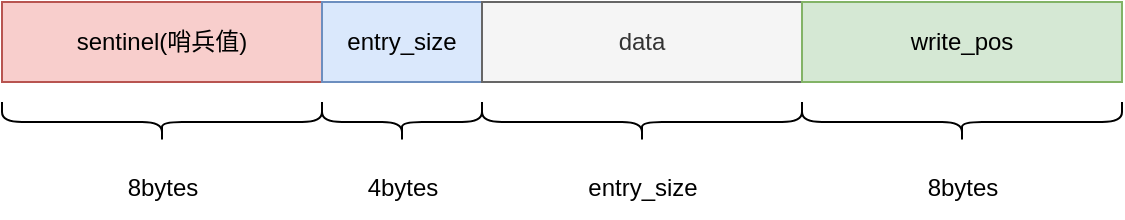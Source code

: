 <mxfile version="28.2.1">
  <diagram name="日志" id="5PuWHgra3XS1AYxMK9cx">
    <mxGraphModel dx="1797" dy="896" grid="1" gridSize="10" guides="1" tooltips="1" connect="1" arrows="1" fold="1" page="1" pageScale="1" pageWidth="827" pageHeight="1169" math="0" shadow="0">
      <root>
        <mxCell id="0" />
        <mxCell id="1" parent="0" />
        <mxCell id="S9nwp4nAc-PwIzCNcufq-1" value="sentinel(哨兵值)" style="rounded=0;whiteSpace=wrap;html=1;fillColor=#f8cecc;strokeColor=#b85450;" vertex="1" parent="1">
          <mxGeometry x="120" y="120" width="160" height="40" as="geometry" />
        </mxCell>
        <mxCell id="S9nwp4nAc-PwIzCNcufq-2" value="" style="shape=curlyBracket;whiteSpace=wrap;html=1;rounded=1;labelPosition=left;verticalLabelPosition=middle;align=right;verticalAlign=middle;rotation=-90;" vertex="1" parent="1">
          <mxGeometry x="190" y="100" width="20" height="160" as="geometry" />
        </mxCell>
        <mxCell id="S9nwp4nAc-PwIzCNcufq-3" value="8bytes" style="text;html=1;align=center;verticalAlign=middle;resizable=0;points=[];autosize=1;strokeColor=none;fillColor=none;" vertex="1" parent="1">
          <mxGeometry x="170" y="198" width="60" height="30" as="geometry" />
        </mxCell>
        <mxCell id="S9nwp4nAc-PwIzCNcufq-4" value="entry_size" style="rounded=0;whiteSpace=wrap;html=1;fillColor=#dae8fc;strokeColor=#6c8ebf;" vertex="1" parent="1">
          <mxGeometry x="280" y="120" width="80" height="40" as="geometry" />
        </mxCell>
        <mxCell id="S9nwp4nAc-PwIzCNcufq-5" value="" style="shape=curlyBracket;whiteSpace=wrap;html=1;rounded=1;labelPosition=left;verticalLabelPosition=middle;align=right;verticalAlign=middle;rotation=-90;" vertex="1" parent="1">
          <mxGeometry x="310" y="140" width="20" height="80" as="geometry" />
        </mxCell>
        <mxCell id="S9nwp4nAc-PwIzCNcufq-6" value="4bytes" style="text;html=1;align=center;verticalAlign=middle;resizable=0;points=[];autosize=1;strokeColor=none;fillColor=none;" vertex="1" parent="1">
          <mxGeometry x="290" y="198" width="60" height="30" as="geometry" />
        </mxCell>
        <mxCell id="S9nwp4nAc-PwIzCNcufq-7" value="data" style="rounded=0;whiteSpace=wrap;html=1;fillColor=#f5f5f5;strokeColor=#666666;fontColor=#333333;" vertex="1" parent="1">
          <mxGeometry x="360" y="120" width="160" height="40" as="geometry" />
        </mxCell>
        <mxCell id="S9nwp4nAc-PwIzCNcufq-9" value="write_pos" style="rounded=0;whiteSpace=wrap;html=1;fillColor=#d5e8d4;strokeColor=#82b366;" vertex="1" parent="1">
          <mxGeometry x="520" y="120" width="160" height="40" as="geometry" />
        </mxCell>
        <mxCell id="S9nwp4nAc-PwIzCNcufq-10" value="" style="shape=curlyBracket;whiteSpace=wrap;html=1;rounded=1;labelPosition=left;verticalLabelPosition=middle;align=right;verticalAlign=middle;rotation=-90;" vertex="1" parent="1">
          <mxGeometry x="430" y="100" width="20" height="160" as="geometry" />
        </mxCell>
        <mxCell id="S9nwp4nAc-PwIzCNcufq-11" value="&lt;span style=&quot;text-wrap-mode: wrap;&quot;&gt;entry_size&lt;/span&gt;" style="text;html=1;align=center;verticalAlign=middle;resizable=0;points=[];autosize=1;strokeColor=none;fillColor=none;" vertex="1" parent="1">
          <mxGeometry x="400" y="198" width="80" height="30" as="geometry" />
        </mxCell>
        <mxCell id="S9nwp4nAc-PwIzCNcufq-12" value="" style="shape=curlyBracket;whiteSpace=wrap;html=1;rounded=1;labelPosition=left;verticalLabelPosition=middle;align=right;verticalAlign=middle;rotation=-90;" vertex="1" parent="1">
          <mxGeometry x="590" y="100" width="20" height="160" as="geometry" />
        </mxCell>
        <mxCell id="S9nwp4nAc-PwIzCNcufq-13" value="8bytes" style="text;html=1;align=center;verticalAlign=middle;resizable=0;points=[];autosize=1;strokeColor=none;fillColor=none;" vertex="1" parent="1">
          <mxGeometry x="570" y="198" width="60" height="30" as="geometry" />
        </mxCell>
      </root>
    </mxGraphModel>
  </diagram>
</mxfile>
